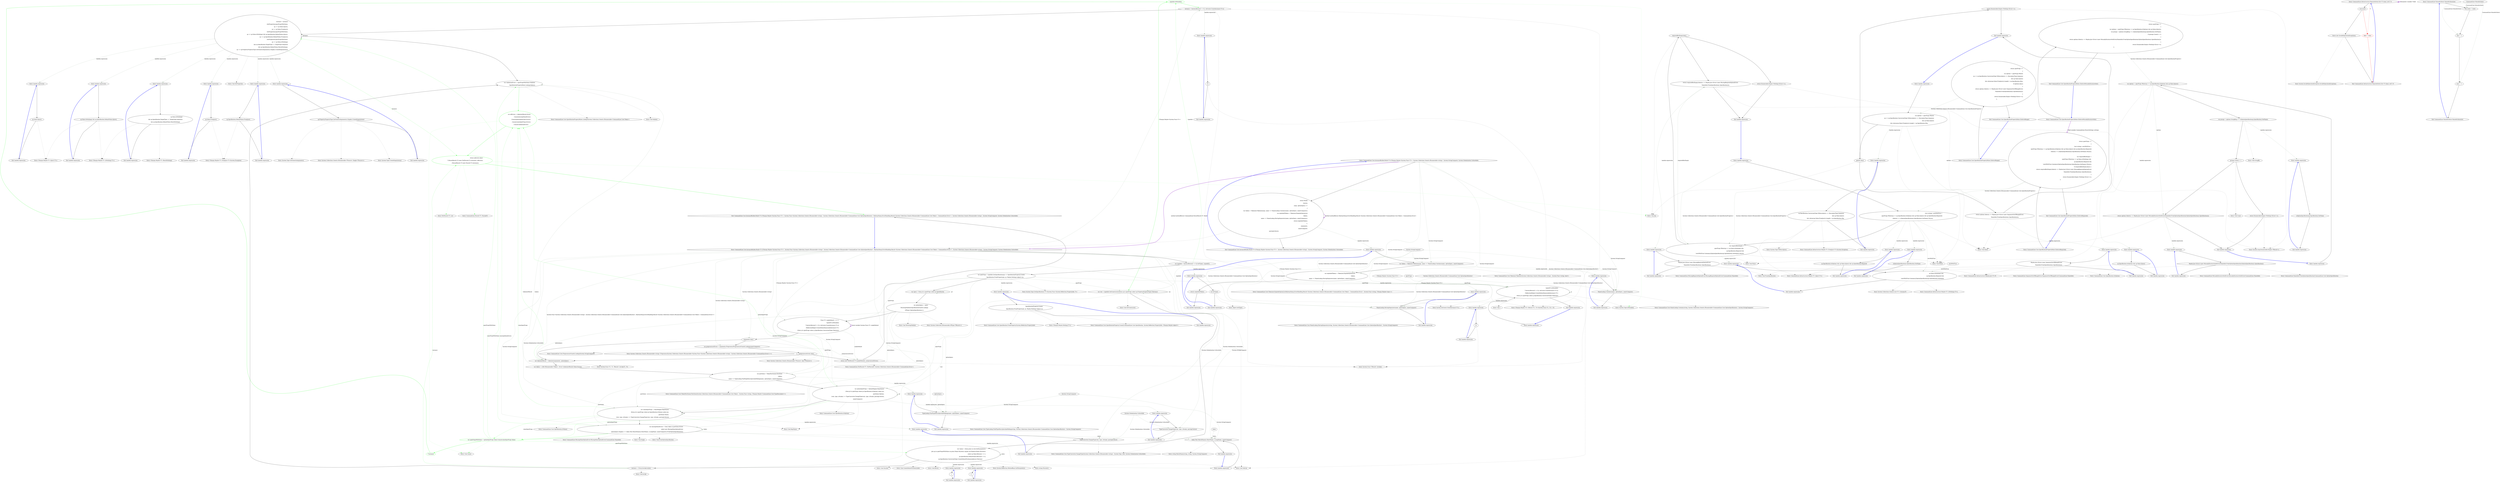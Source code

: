 digraph  {
d36 [label="typeInfo.IsMutable()", span="95-95", cluster="CommandLine.Core.InstanceBuilder.Build<T>(CSharpx.Maybe<System.Func<T>>, System.Func<System.Collections.Generic.IEnumerable<string>, System.Collections.Generic.IEnumerable<CommandLine.Core.OptionSpecification>, RailwaySharp.ErrorHandling.Result<System.Collections.Generic.IEnumerable<CommandLine.Core.Token>, CommandLine.Error>>, System.Collections.Generic.IEnumerable<string>, System.StringComparer, System.Globalization.CultureInfo)", color=green, community=0];
d19 [label="var typeInfo = factory.Return(f => f().GetType(), typeof(T))", span="43-43", cluster="CommandLine.Core.InstanceBuilder.Build<T>(CSharpx.Maybe<System.Func<T>>, System.Func<System.Collections.Generic.IEnumerable<string>, System.Collections.Generic.IEnumerable<CommandLine.Core.OptionSpecification>, RailwaySharp.ErrorHandling.Result<System.Collections.Generic.IEnumerable<CommandLine.Core.Token>, CommandLine.Error>>, System.Collections.Generic.IEnumerable<string>, System.StringComparer, System.Globalization.CultureInfo)"];
d35 [label="T instance", span="94-94", cluster="CommandLine.Core.InstanceBuilder.Build<T>(CSharpx.Maybe<System.Func<T>>, System.Func<System.Collections.Generic.IEnumerable<string>, System.Collections.Generic.IEnumerable<CommandLine.Core.OptionSpecification>, RailwaySharp.ErrorHandling.Result<System.Collections.Generic.IEnumerable<CommandLine.Core.Token>, CommandLine.Error>>, System.Collections.Generic.IEnumerable<string>, System.StringComparer, System.Globalization.CultureInfo)", color=green, community=0];
d37 [label="instance = factory.Return(f => f(), Activator.CreateInstance<T>())", span="97-97", cluster="CommandLine.Core.InstanceBuilder.Build<T>(CSharpx.Maybe<System.Func<T>>, System.Func<System.Collections.Generic.IEnumerable<string>, System.Collections.Generic.IEnumerable<CommandLine.Core.OptionSpecification>, RailwaySharp.ErrorHandling.Result<System.Collections.Generic.IEnumerable<CommandLine.Core.Token>, CommandLine.Error>>, System.Collections.Generic.IEnumerable<string>, System.StringComparer, System.Globalization.CultureInfo)"];
d39 [label="var ctor = typeInfo.GetConstructor((from sp in specProps select sp.Property.PropertyType).ToArray())", span="113-113", cluster="CommandLine.Core.InstanceBuilder.Build<T>(CSharpx.Maybe<System.Func<T>>, System.Func<System.Collections.Generic.IEnumerable<string>, System.Collections.Generic.IEnumerable<CommandLine.Core.OptionSpecification>, RailwaySharp.ErrorHandling.Result<System.Collections.Generic.IEnumerable<CommandLine.Core.Token>, CommandLine.Error>>, System.Collections.Generic.IEnumerable<string>, System.StringComparer, System.Globalization.CultureInfo)"];
d64 [label="Entry System.Type.IsMutable()", span="115-115", cluster="System.Type.IsMutable()"];
d43 [label="var allErrors = tokenizerResult.Errors\r\n                .Concat(missingValueErrors)\r\n                .Concat(optionSpecProps.Errors)\r\n                .Concat(valueSpecProps.Errors)\r\n                .Concat(validationErrors)", span="125-129", cluster="CommandLine.Core.InstanceBuilder.Build<T>(CSharpx.Maybe<System.Func<T>>, System.Func<System.Collections.Generic.IEnumerable<string>, System.Collections.Generic.IEnumerable<CommandLine.Core.OptionSpecification>, RailwaySharp.ErrorHandling.Result<System.Collections.Generic.IEnumerable<CommandLine.Core.Token>, CommandLine.Error>>, System.Collections.Generic.IEnumerable<string>, System.StringComparer, System.Globalization.CultureInfo)", color=green, community=0];
d28 [label="var tokenizerResult = tokenizer(arguments, optionSpecs)", span="69-69", cluster="CommandLine.Core.InstanceBuilder.Build<T>(CSharpx.Maybe<System.Func<T>>, System.Func<System.Collections.Generic.IEnumerable<string>, System.Collections.Generic.IEnumerable<CommandLine.Core.OptionSpecification>, RailwaySharp.ErrorHandling.Result<System.Collections.Generic.IEnumerable<CommandLine.Core.Token>, CommandLine.Error>>, System.Collections.Generic.IEnumerable<string>, System.StringComparer, System.Globalization.CultureInfo)"];
d31 [label="var optionSpecProps = OptionMapper.MapValues(\r\n                (from pt in specProps where pt.Specification.IsOption() select pt),\r\n                partitions.Options,\r\n                (vals, type, isScalar) => TypeConverter.ChangeType(vals, type, isScalar, parsingCulture),\r\n                nameComparer)", span="77-81", cluster="CommandLine.Core.InstanceBuilder.Build<T>(CSharpx.Maybe<System.Func<T>>, System.Func<System.Collections.Generic.IEnumerable<string>, System.Collections.Generic.IEnumerable<CommandLine.Core.OptionSpecification>, RailwaySharp.ErrorHandling.Result<System.Collections.Generic.IEnumerable<CommandLine.Core.Token>, CommandLine.Error>>, System.Collections.Generic.IEnumerable<string>, System.StringComparer, System.Globalization.CultureInfo)"];
d32 [label="var valueSpecProps = ValueMapper.MapValues(\r\n                (from pt in specProps where pt.Specification.IsValue() select pt),\r\n                    partitions.Values,\r\n                (vals, type, isScalar) => TypeConverter.ChangeType(vals, type, isScalar, parsingCulture))", span="83-86", cluster="CommandLine.Core.InstanceBuilder.Build<T>(CSharpx.Maybe<System.Func<T>>, System.Func<System.Collections.Generic.IEnumerable<string>, System.Collections.Generic.IEnumerable<CommandLine.Core.OptionSpecification>, RailwaySharp.ErrorHandling.Result<System.Collections.Generic.IEnumerable<CommandLine.Core.Token>, CommandLine.Error>>, System.Collections.Generic.IEnumerable<string>, System.StringComparer, System.Globalization.CultureInfo)"];
d33 [label="var missingValueErrors = from token in partitions.Errors\r\n                                     select new MissingValueOptionError(\r\n                                         optionSpecs.Single(o => token.Text.MatchName(o.ShortName, o.LongName, nameComparer)).FromOptionSpecification())", span="88-90", cluster="CommandLine.Core.InstanceBuilder.Build<T>(CSharpx.Maybe<System.Func<T>>, System.Func<System.Collections.Generic.IEnumerable<string>, System.Collections.Generic.IEnumerable<CommandLine.Core.OptionSpecification>, RailwaySharp.ErrorHandling.Result<System.Collections.Generic.IEnumerable<CommandLine.Core.Token>, CommandLine.Error>>, System.Collections.Generic.IEnumerable<string>, System.StringComparer, System.Globalization.CultureInfo)"];
d42 [label="var validationErrors = specPropsWithValue.Validate(\r\n                SpecificationPropertyRules.Lookup(tokens))", span="122-123", cluster="CommandLine.Core.InstanceBuilder.Build<T>(CSharpx.Maybe<System.Func<T>>, System.Func<System.Collections.Generic.IEnumerable<string>, System.Collections.Generic.IEnumerable<CommandLine.Core.OptionSpecification>, RailwaySharp.ErrorHandling.Result<System.Collections.Generic.IEnumerable<CommandLine.Core.Token>, CommandLine.Error>>, System.Collections.Generic.IEnumerable<string>, System.StringComparer, System.Globalization.CultureInfo)"];
d44 [label="return allErrors.Any()\r\n                ? (ParserResult<T>)new NotParsed<T>(instance, allErrors)\r\n                : (ParserResult<T>)new Parsed<T>(instance);", span="131-133", cluster="CommandLine.Core.InstanceBuilder.Build<T>(CSharpx.Maybe<System.Func<T>>, System.Func<System.Collections.Generic.IEnumerable<string>, System.Collections.Generic.IEnumerable<CommandLine.Core.OptionSpecification>, RailwaySharp.ErrorHandling.Result<System.Collections.Generic.IEnumerable<CommandLine.Core.Token>, CommandLine.Error>>, System.Collections.Generic.IEnumerable<string>, System.StringComparer, System.Globalization.CultureInfo)", color=green, community=0];
d63 [label="Entry Unk.Concat", span="", cluster="Unk.Concat"];
d34 [label="var specPropsWithValue = optionSpecProps.Value.Concat(valueSpecProps.Value)", span="92-92", cluster="CommandLine.Core.InstanceBuilder.Build<T>(CSharpx.Maybe<System.Func<T>>, System.Func<System.Collections.Generic.IEnumerable<string>, System.Collections.Generic.IEnumerable<CommandLine.Core.OptionSpecification>, RailwaySharp.ErrorHandling.Result<System.Collections.Generic.IEnumerable<CommandLine.Core.Token>, CommandLine.Error>>, System.Collections.Generic.IEnumerable<string>, System.StringComparer, System.Globalization.CultureInfo)", color=green, community=0];
d38 [label="instance = instance\r\n                    .SetProperties(specPropsWithValue,\r\n                        sp => sp.Value.IsJust(),\r\n                        sp => sp.Value.FromJust())\r\n                    .SetProperties(specPropsWithValue,\r\n                        sp => sp.Value.IsNothing() && sp.Specification.DefaultValue.IsJust(),\r\n                        sp => sp.Specification.DefaultValue.FromJust())\r\n                    .SetProperties(specPropsWithValue,\r\n                        sp => sp.Value.IsNothing()\r\n                            && sp.Specification.TargetType == TargetType.Sequence\r\n                            && sp.Specification.DefaultValue.MatchNothing(),\r\n                        sp => sp.Property.PropertyType.GetGenericArguments().Single().CreateEmptyArray())", span="98-109", cluster="CommandLine.Core.InstanceBuilder.Build<T>(CSharpx.Maybe<System.Func<T>>, System.Func<System.Collections.Generic.IEnumerable<string>, System.Collections.Generic.IEnumerable<CommandLine.Core.OptionSpecification>, RailwaySharp.ErrorHandling.Result<System.Collections.Generic.IEnumerable<CommandLine.Core.Token>, CommandLine.Error>>, System.Collections.Generic.IEnumerable<string>, System.StringComparer, System.Globalization.CultureInfo)"];
d40 [label="var values = (from prms in ctor.GetParameters()\r\n                              join sp in specPropsWithValue on prms.Name.ToLower() equals sp.Property.Name.ToLower()\r\n                              select sp.Value.Return(v => v,\r\n                                    sp.Specification.DefaultValue.Return(d => d,\r\n                                        sp.Specification.ConversionType.CreateDefaultForImmutable()))).ToArray()", span="114-118", cluster="CommandLine.Core.InstanceBuilder.Build<T>(CSharpx.Maybe<System.Func<T>>, System.Func<System.Collections.Generic.IEnumerable<string>, System.Collections.Generic.IEnumerable<CommandLine.Core.OptionSpecification>, RailwaySharp.ErrorHandling.Result<System.Collections.Generic.IEnumerable<CommandLine.Core.Token>, CommandLine.Error>>, System.Collections.Generic.IEnumerable<string>, System.StringComparer, System.Globalization.CultureInfo)"];
d41 [label="instance = (T)ctor.Invoke(values)", span="119-119", cluster="CommandLine.Core.InstanceBuilder.Build<T>(CSharpx.Maybe<System.Func<T>>, System.Func<System.Collections.Generic.IEnumerable<string>, System.Collections.Generic.IEnumerable<CommandLine.Core.OptionSpecification>, RailwaySharp.ErrorHandling.Result<System.Collections.Generic.IEnumerable<CommandLine.Core.Token>, CommandLine.Error>>, System.Collections.Generic.IEnumerable<string>, System.StringComparer, System.Globalization.CultureInfo)"];
d45 [label="Exit CommandLine.Core.InstanceBuilder.Build<T>(CSharpx.Maybe<System.Func<T>>, System.Func<System.Collections.Generic.IEnumerable<string>, System.Collections.Generic.IEnumerable<CommandLine.Core.OptionSpecification>, RailwaySharp.ErrorHandling.Result<System.Collections.Generic.IEnumerable<CommandLine.Core.Token>, CommandLine.Error>>, System.Collections.Generic.IEnumerable<string>, System.StringComparer, System.Globalization.CultureInfo)", span="36-36", cluster="CommandLine.Core.InstanceBuilder.Build<T>(CSharpx.Maybe<System.Func<T>>, System.Func<System.Collections.Generic.IEnumerable<string>, System.Collections.Generic.IEnumerable<CommandLine.Core.OptionSpecification>, RailwaySharp.ErrorHandling.Result<System.Collections.Generic.IEnumerable<CommandLine.Core.Token>, CommandLine.Error>>, System.Collections.Generic.IEnumerable<string>, System.StringComparer, System.Globalization.CultureInfo)"];
d77 [label="Entry Unk.Any", span="", cluster="Unk.Any"];
d78 [label="Entry NotParsed<T>.cstr", span="", cluster="NotParsed<T>.cstr"];
d79 [label="Entry CommandLine.Parsed<T>.Parsed(T)", span="72-72", cluster="CommandLine.Parsed<T>.Parsed(T)"];
d3 [label="Entry CommandLine.Core.InstanceBuilder.Build<T>(CSharpx.Maybe<System.Func<T>>, System.Func<System.Collections.Generic.IEnumerable<string>, System.Collections.Generic.IEnumerable<CommandLine.Core.OptionSpecification>, RailwaySharp.ErrorHandling.Result<System.Collections.Generic.IEnumerable<CommandLine.Core.Token>, CommandLine.Error>>, System.Collections.Generic.IEnumerable<string>, System.StringComparer, System.Globalization.CultureInfo)", span="36-36", cluster="CommandLine.Core.InstanceBuilder.Build<T>(CSharpx.Maybe<System.Func<T>>, System.Func<System.Collections.Generic.IEnumerable<string>, System.Collections.Generic.IEnumerable<CommandLine.Core.OptionSpecification>, RailwaySharp.ErrorHandling.Result<System.Collections.Generic.IEnumerable<CommandLine.Core.Token>, CommandLine.Error>>, System.Collections.Generic.IEnumerable<string>, System.StringComparer, System.Globalization.CultureInfo)"];
d20 [label="var specProps = typeInfo.GetSpecifications(pi => SpecificationProperty.Create(\r\n                    Specification.FromProperty(pi), pi, Maybe.Nothing<object>()))", span="45-46", cluster="CommandLine.Core.InstanceBuilder.Build<T>(CSharpx.Maybe<System.Func<T>>, System.Func<System.Collections.Generic.IEnumerable<string>, System.Collections.Generic.IEnumerable<CommandLine.Core.OptionSpecification>, RailwaySharp.ErrorHandling.Result<System.Collections.Generic.IEnumerable<CommandLine.Core.Token>, CommandLine.Error>>, System.Collections.Generic.IEnumerable<string>, System.StringComparer, System.Globalization.CultureInfo)"];
d46 [label="Entry CSharpx.Maybe<T1>.Return<T1, T2>(System.Func<T1, T2>, T2)", span="126-126", cluster="CSharpx.Maybe<T1>.Return<T1, T2>(System.Func<T1, T2>, T2)"];
d80 [label="Entry lambda expression", span="43-43", cluster="lambda expression"];
d65 [label="Entry System.Activator.CreateInstance<T>()", span="0-0", cluster="System.Activator.CreateInstance<T>()"];
d112 [label="Entry lambda expression", span="97-97", cluster="lambda expression"];
d67 [label="Entry Unk.ToArray", span="", cluster="Unk.ToArray"];
d68 [label="Entry Unk.GetConstructor", span="", cluster="Unk.GetConstructor"];
d91 [label="typeof(T).IsMutable()\r\n                    ? factory.Return(f => f(), Activator.CreateInstance<T>())\r\n                    : ReflectionHelper.CreateDefaultImmutableInstance<T>(\r\n                        (from p in specProps select p.Specification.ConversionType).ToArray())", span="55-58", cluster="lambda expression"];
d24 [label="arguments.Any()", span="60-60", cluster="CommandLine.Core.InstanceBuilder.Build<T>(CSharpx.Maybe<System.Func<T>>, System.Func<System.Collections.Generic.IEnumerable<string>, System.Collections.Generic.IEnumerable<CommandLine.Core.OptionSpecification>, RailwaySharp.ErrorHandling.Result<System.Collections.Generic.IEnumerable<CommandLine.Core.Token>, CommandLine.Error>>, System.Collections.Generic.IEnumerable<string>, System.StringComparer, System.Globalization.CultureInfo)"];
d22 [label="var optionSpecs = specs\r\n                .ThrowingValidate(SpecificationGuards.Lookup)\r\n                .OfType<OptionSpecification>()", span="50-52", cluster="CommandLine.Core.InstanceBuilder.Build<T>(CSharpx.Maybe<System.Func<T>>, System.Func<System.Collections.Generic.IEnumerable<string>, System.Collections.Generic.IEnumerable<CommandLine.Core.OptionSpecification>, RailwaySharp.ErrorHandling.Result<System.Collections.Generic.IEnumerable<CommandLine.Core.Token>, CommandLine.Error>>, System.Collections.Generic.IEnumerable<string>, System.StringComparer, System.Globalization.CultureInfo)"];
d26 [label="preprocessorErrors.Any()", span="63-63", cluster="CommandLine.Core.InstanceBuilder.Build<T>(CSharpx.Maybe<System.Func<T>>, System.Func<System.Collections.Generic.IEnumerable<string>, System.Collections.Generic.IEnumerable<CommandLine.Core.OptionSpecification>, RailwaySharp.ErrorHandling.Result<System.Collections.Generic.IEnumerable<CommandLine.Core.Token>, CommandLine.Error>>, System.Collections.Generic.IEnumerable<string>, System.StringComparer, System.Globalization.CultureInfo)"];
d29 [label="var tokens = ((Ok<IEnumerable<Token>, Error>)tokenizerResult).Value.Success", span="71-71", cluster="CommandLine.Core.InstanceBuilder.Build<T>(CSharpx.Maybe<System.Func<T>>, System.Func<System.Collections.Generic.IEnumerable<string>, System.Collections.Generic.IEnumerable<CommandLine.Core.OptionSpecification>, RailwaySharp.ErrorHandling.Result<System.Collections.Generic.IEnumerable<CommandLine.Core.Token>, CommandLine.Error>>, System.Collections.Generic.IEnumerable<string>, System.StringComparer, System.Globalization.CultureInfo)"];
d55 [label="Entry System.Func<T1, T2, TResult>.Invoke(T1, T2)", span="0-0", cluster="System.Func<T1, T2, TResult>.Invoke(T1, T2)"];
d30 [label="var partitions = TokenPartitioner.Partition(\r\n                tokens,\r\n                name => TypeLookup.FindTypeDescriptorAndSibling(name, optionSpecs, nameComparer))", span="73-75", cluster="CommandLine.Core.InstanceBuilder.Build<T>(CSharpx.Maybe<System.Func<T>>, System.Func<System.Collections.Generic.IEnumerable<string>, System.Collections.Generic.IEnumerable<CommandLine.Core.OptionSpecification>, RailwaySharp.ErrorHandling.Result<System.Collections.Generic.IEnumerable<CommandLine.Core.Token>, CommandLine.Error>>, System.Collections.Generic.IEnumerable<string>, System.StringComparer, System.Globalization.CultureInfo)"];
d57 [label="Entry CommandLine.Core.Specification.IsOption()", span="10-10", cluster="CommandLine.Core.Specification.IsOption()"];
d58 [label="Entry Unk.MapValues", span="", cluster="Unk.MapValues"];
d101 [label="Entry lambda expression", span="80-80", cluster="lambda expression"];
d59 [label="Entry CommandLine.Core.Specification.IsValue()", span="15-15", cluster="CommandLine.Core.Specification.IsValue()"];
d105 [label="Entry lambda expression", span="86-86", cluster="lambda expression"];
d60 [label="Entry CommandLine.MissingValueOptionError.MissingValueOptionError(CommandLine.NameInfo)", span="269-269", cluster="CommandLine.MissingValueOptionError.MissingValueOptionError(CommandLine.NameInfo)"];
d61 [label="Entry Unk.Single", span="", cluster="Unk.Single"];
d62 [label="Entry Unk.FromOptionSpecification", span="", cluster="Unk.FromOptionSpecification"];
d108 [label="Entry lambda expression", span="90-90", cluster="lambda expression"];
d109 [label="token.Text.MatchName(o.ShortName, o.LongName, nameComparer)", span="90-90", cluster="lambda expression"];
d75 [label="Entry CommandLine.Core.SpecificationPropertyRules.Lookup(System.Collections.Generic.IEnumerable<CommandLine.Core.Token>)", span="12-12", cluster="CommandLine.Core.SpecificationPropertyRules.Lookup(System.Collections.Generic.IEnumerable<CommandLine.Core.Token>)"];
d76 [label="Entry Unk.Validate", span="", cluster="Unk.Validate"];
d66 [label="Entry Unk.SetProperties", span="", cluster="Unk.SetProperties"];
d115 [label="Entry lambda expression", span="100-100", cluster="lambda expression"];
d119 [label="Entry lambda expression", span="101-101", cluster="lambda expression"];
d123 [label="Entry lambda expression", span="103-103", cluster="lambda expression"];
d127 [label="Entry lambda expression", span="104-104", cluster="lambda expression"];
d130 [label="Entry lambda expression", span="106-108", cluster="lambda expression"];
d134 [label="Entry lambda expression", span="109-109", cluster="lambda expression"];
d69 [label="Entry System.Reflection.MethodBase.GetParameters()", span="0-0", cluster="System.Reflection.MethodBase.GetParameters()"];
d70 [label="Entry string.ToLower()", span="0-0", cluster="string.ToLower()"];
d71 [label="Entry Unk.ToLower", span="", cluster="Unk.ToLower"];
d72 [label="Entry Unk.CreateDefaultForImmutable", span="", cluster="Unk.CreateDefaultForImmutable"];
d73 [label="Entry Unk.Return", span="", cluster="Unk.Return"];
d140 [label="Entry lambda expression", span="116-116", cluster="lambda expression"];
d143 [label="Entry lambda expression", span="117-117", cluster="lambda expression"];
d74 [label="Entry Unk.Invoke", span="", cluster="Unk.Invoke"];
d27 [label="return new NotParsed<T>(makeDefault(), preprocessorErrors);", span="65-65", cluster="CommandLine.Core.InstanceBuilder.Build<T>(CSharpx.Maybe<System.Func<T>>, System.Func<System.Collections.Generic.IEnumerable<string>, System.Collections.Generic.IEnumerable<CommandLine.Core.OptionSpecification>, RailwaySharp.ErrorHandling.Result<System.Collections.Generic.IEnumerable<CommandLine.Core.Token>, CommandLine.Error>>, System.Collections.Generic.IEnumerable<string>, System.StringComparer, System.Globalization.CultureInfo)"];
d0 [label="Entry CommandLine.Core.InstanceBuilder.Build<T>(CSharpx.Maybe<System.Func<T>>, System.Collections.Generic.IEnumerable<string>, System.StringComparer, System.Globalization.CultureInfo)", span="15-15", cluster="CommandLine.Core.InstanceBuilder.Build<T>(CSharpx.Maybe<System.Func<T>>, System.Collections.Generic.IEnumerable<string>, System.StringComparer, System.Globalization.CultureInfo)"];
d1 [label="return Build(\r\n                factory,\r\n                (args, optionSpecs) =>\r\n                    {\r\n                        var tokens = Tokenizer.Tokenize(args, name => NameLookup.Contains(name, optionSpecs, nameComparer));\r\n                        var explodedTokens = Tokenizer.ExplodeOptionList(\r\n                            tokens,\r\n                            name => NameLookup.HavingSeparator(name, optionSpecs, nameComparer));\r\n                        return explodedTokens;\r\n                    },\r\n                arguments,\r\n                nameComparer,\r\n                parsingCulture);", span="21-33", cluster="CommandLine.Core.InstanceBuilder.Build<T>(CSharpx.Maybe<System.Func<T>>, System.Collections.Generic.IEnumerable<string>, System.StringComparer, System.Globalization.CultureInfo)"];
d23 [label="Func<T> makeDefault = () =>\r\n                typeof(T).IsMutable()\r\n                    ? factory.Return(f => f(), Activator.CreateInstance<T>())\r\n                    : ReflectionHelper.CreateDefaultImmutableInstance<T>(\r\n                        (from p in specProps select p.Specification.ConversionType).ToArray())", span="54-58", cluster="CommandLine.Core.InstanceBuilder.Build<T>(CSharpx.Maybe<System.Func<T>>, System.Func<System.Collections.Generic.IEnumerable<string>, System.Collections.Generic.IEnumerable<CommandLine.Core.OptionSpecification>, RailwaySharp.ErrorHandling.Result<System.Collections.Generic.IEnumerable<CommandLine.Core.Token>, CommandLine.Error>>, System.Collections.Generic.IEnumerable<string>, System.StringComparer, System.Globalization.CultureInfo)"];
d25 [label="var preprocessorErrors = arguments.Preprocess(PreprocessorGuards.Lookup(nameComparer))", span="62-62", cluster="CommandLine.Core.InstanceBuilder.Build<T>(CSharpx.Maybe<System.Func<T>>, System.Func<System.Collections.Generic.IEnumerable<string>, System.Collections.Generic.IEnumerable<CommandLine.Core.OptionSpecification>, RailwaySharp.ErrorHandling.Result<System.Collections.Generic.IEnumerable<CommandLine.Core.Token>, CommandLine.Error>>, System.Collections.Generic.IEnumerable<string>, System.StringComparer, System.Globalization.CultureInfo)"];
d98 [label="TypeLookup.FindTypeDescriptorAndSibling(name, optionSpecs, nameComparer)", span="75-75", cluster="lambda expression"];
d102 [label="TypeConverter.ChangeType(vals, type, isScalar, parsingCulture)", span="80-80", cluster="lambda expression"];
d106 [label="TypeConverter.ChangeType(vals, type, isScalar, parsingCulture)", span="86-86", cluster="lambda expression"];
d21 [label="var specs = from pt in specProps select pt.Specification", span="48-48", cluster="CommandLine.Core.InstanceBuilder.Build<T>(CSharpx.Maybe<System.Func<T>>, System.Func<System.Collections.Generic.IEnumerable<string>, System.Collections.Generic.IEnumerable<CommandLine.Core.OptionSpecification>, RailwaySharp.ErrorHandling.Result<System.Collections.Generic.IEnumerable<CommandLine.Core.Token>, CommandLine.Error>>, System.Collections.Generic.IEnumerable<string>, System.StringComparer, System.Globalization.CultureInfo)"];
d47 [label="Entry System.Type.GetSpecifications<T>(System.Func<System.Reflection.PropertyInfo, T>)", span="14-14", cluster="System.Type.GetSpecifications<T>(System.Func<System.Reflection.PropertyInfo, T>)"];
d84 [label="Entry lambda expression", span="45-46", cluster="lambda expression"];
d82 [label="Exit lambda expression", span="43-43", cluster="lambda expression"];
d81 [label="f().GetType()", span="43-43", cluster="lambda expression"];
d114 [label="Exit lambda expression", span="97-97", cluster="lambda expression"];
d113 [label="f()", span="97-97", cluster="lambda expression"];
d148 [label="CSharpx.Maybe<System.Func<T>>", span=""];
d149 [label=specProps, span=""];
d90 [label="Entry lambda expression", span="54-58", cluster="lambda expression"];
d92 [label="Exit lambda expression", span="54-58", cluster="lambda expression"];
d93 [label="Entry Unk.>", span="", cluster="Unk.>"];
d94 [label="Entry lambda expression", span="56-56", cluster="lambda expression"];
d50 [label="Entry System.Collections.Generic.IEnumerable<TSource>.Any<TSource>()", span="0-0", cluster="System.Collections.Generic.IEnumerable<TSource>.Any<TSource>()"];
d48 [label="Entry Unk.ThrowingValidate", span="", cluster="Unk.ThrowingValidate"];
d49 [label="Entry System.Collections.IEnumerable.OfType<TResult>()", span="0-0", cluster="System.Collections.IEnumerable.OfType<TResult>()"];
d56 [label="Entry CommandLine.Core.TokenPartitioner.Partition(System.Collections.Generic.IEnumerable<CommandLine.Core.Token>, System.Func<string, CSharpx.Maybe<CommandLine.Core.TypeDescriptor>>)", span="13-13", cluster="CommandLine.Core.TokenPartitioner.Partition(System.Collections.Generic.IEnumerable<CommandLine.Core.Token>, System.Func<string, CSharpx.Maybe<CommandLine.Core.TypeDescriptor>>)"];
d97 [label="Entry lambda expression", span="75-75", cluster="lambda expression"];
d103 [label="Exit lambda expression", span="80-80", cluster="lambda expression"];
d107 [label="Exit lambda expression", span="86-86", cluster="lambda expression"];
d110 [label="Exit lambda expression", span="90-90", cluster="lambda expression"];
d150 [label="System.StringComparer", span=""];
d153 [label=token, span=""];
d111 [label="Entry string.MatchName(string, string, System.StringComparer)", span="8-8", cluster="string.MatchName(string, string, System.StringComparer)"];
d117 [label="Exit lambda expression", span="100-100", cluster="lambda expression"];
d116 [label="sp.Value.IsJust()", span="100-100", cluster="lambda expression"];
d121 [label="Exit lambda expression", span="101-101", cluster="lambda expression"];
d120 [label="sp.Value.FromJust()", span="101-101", cluster="lambda expression"];
d125 [label="Exit lambda expression", span="103-103", cluster="lambda expression"];
d124 [label="sp.Value.IsNothing() && sp.Specification.DefaultValue.IsJust()", span="103-103", cluster="lambda expression"];
d129 [label="Exit lambda expression", span="104-104", cluster="lambda expression"];
d128 [label="sp.Specification.DefaultValue.FromJust()", span="104-104", cluster="lambda expression"];
d132 [label="Exit lambda expression", span="106-108", cluster="lambda expression"];
d131 [label="sp.Value.IsNothing()\r\n                            && sp.Specification.TargetType == TargetType.Sequence\r\n                            && sp.Specification.DefaultValue.MatchNothing()", span="106-108", cluster="lambda expression"];
d136 [label="Exit lambda expression", span="109-109", cluster="lambda expression"];
d135 [label="sp.Property.PropertyType.GetGenericArguments().Single().CreateEmptyArray()", span="109-109", cluster="lambda expression"];
d142 [label="Exit lambda expression", span="116-116", cluster="lambda expression"];
d141 [label=v, span="116-116", cluster="lambda expression"];
d145 [label="Exit lambda expression", span="117-117", cluster="lambda expression"];
d144 [label=d, span="117-117", cluster="lambda expression"];
d53 [label="Entry CommandLine.NotParsed<T>.NotParsed(T, System.Collections.Generic.IEnumerable<CommandLine.Error>)", span="142-142", cluster="CommandLine.NotParsed<T>.NotParsed(T, System.Collections.Generic.IEnumerable<CommandLine.Error>)"];
d54 [label="Entry System.Func<TResult>.Invoke()", span="0-0", cluster="System.Func<TResult>.Invoke()"];
d2 [label="Exit CommandLine.Core.InstanceBuilder.Build<T>(CSharpx.Maybe<System.Func<T>>, System.Collections.Generic.IEnumerable<string>, System.StringComparer, System.Globalization.CultureInfo)", span="15-15", cluster="CommandLine.Core.InstanceBuilder.Build<T>(CSharpx.Maybe<System.Func<T>>, System.Collections.Generic.IEnumerable<string>, System.StringComparer, System.Globalization.CultureInfo)"];
d5 [label="var tokens = Tokenizer.Tokenize(args, name => NameLookup.Contains(name, optionSpecs, nameComparer))", span="25-25", cluster="lambda expression"];
d12 [label="NameLookup.Contains(name, optionSpecs, nameComparer)", span="25-25", cluster="lambda expression"];
d6 [label="var explodedTokens = Tokenizer.ExplodeOptionList(\r\n                            tokens,\r\n                            name => NameLookup.HavingSeparator(name, optionSpecs, nameComparer))", span="26-28", cluster="lambda expression"];
d16 [label="NameLookup.HavingSeparator(name, optionSpecs, nameComparer)", span="28-28", cluster="lambda expression"];
d4 [label="Entry lambda expression", span="23-30", cluster="lambda expression"];
d51 [label="Entry CommandLine.Core.PreprocessorGuards.Lookup(System.StringComparer)", span="11-11", cluster="CommandLine.Core.PreprocessorGuards.Lookup(System.StringComparer)"];
d52 [label="Entry System.Collections.Generic.IEnumerable<string>.Preprocess(System.Collections.Generic.IEnumerable<System.Func<System.Collections.Generic.IEnumerable<string>, System.Collections.Generic.IEnumerable<CommandLine.Error>>>)", span="11-11", cluster="System.Collections.Generic.IEnumerable<string>.Preprocess(System.Collections.Generic.IEnumerable<System.Func<System.Collections.Generic.IEnumerable<string>, System.Collections.Generic.IEnumerable<CommandLine.Error>>>)"];
d151 [label=optionSpecs, span=""];
d99 [label="Exit lambda expression", span="75-75", cluster="lambda expression"];
d100 [label="Entry CommandLine.Core.TypeLookup.FindTypeDescriptorAndSibling(string, System.Collections.Generic.IEnumerable<CommandLine.Core.OptionSpecification>, System.StringComparer)", span="23-23", cluster="CommandLine.Core.TypeLookup.FindTypeDescriptorAndSibling(string, System.Collections.Generic.IEnumerable<CommandLine.Core.OptionSpecification>, System.StringComparer)"];
d152 [label="System.Globalization.CultureInfo", span=""];
d104 [label="Entry CommandLine.Core.TypeConverter.ChangeType(System.Collections.Generic.IEnumerable<string>, System.Type, bool, System.Globalization.CultureInfo)", span="13-13", cluster="CommandLine.Core.TypeConverter.ChangeType(System.Collections.Generic.IEnumerable<string>, System.Type, bool, System.Globalization.CultureInfo)"];
d86 [label="Exit lambda expression", span="45-46", cluster="lambda expression"];
d85 [label="SpecificationProperty.Create(\r\n                    Specification.FromProperty(pi), pi, Maybe.Nothing<object>())", span="45-46", cluster="lambda expression"];
d83 [label="Entry object.GetType()", span="0-0", cluster="object.GetType()"];
d96 [label="Exit lambda expression", span="56-56", cluster="lambda expression"];
d95 [label="f()", span="56-56", cluster="lambda expression"];
d118 [label="Entry CSharpx.Maybe<T>.IsJust<T>()", span="175-175", cluster="CSharpx.Maybe<T>.IsJust<T>()"];
d122 [label="Entry CSharpx.Maybe<T>.FromJust<T>(System.Exception)", span="160-160", cluster="CSharpx.Maybe<T>.FromJust<T>(System.Exception)"];
d126 [label="Entry CSharpx.Maybe<T>.IsNothing<T>()", span="170-170", cluster="CSharpx.Maybe<T>.IsNothing<T>()"];
d133 [label="Entry CSharpx.Maybe<T>.MatchNothing()", span="29-29", cluster="CSharpx.Maybe<T>.MatchNothing()"];
d137 [label="Entry System.Type.GetGenericArguments()", span="0-0", cluster="System.Type.GetGenericArguments()"];
d138 [label="Entry System.Collections.Generic.IEnumerable<TSource>.Single<TSource>()", span="0-0", cluster="System.Collections.Generic.IEnumerable<TSource>.Single<TSource>()"];
d139 [label="Entry System.Type.CreateEmptyArray()", span="101-101", cluster="System.Type.CreateEmptyArray()"];
d146 [label="System.StringComparer", span=""];
d9 [label="Entry CommandLine.Core.Tokenizer.Tokenize(System.Collections.Generic.IEnumerable<string>, System.Func<string, bool>)", span="14-14", cluster="CommandLine.Core.Tokenizer.Tokenize(System.Collections.Generic.IEnumerable<string>, System.Func<string, bool>)"];
d11 [label="Entry lambda expression", span="25-25", cluster="lambda expression"];
d147 [label="System.Collections.Generic.IEnumerable<CommandLine.Core.OptionSpecification>", span=""];
d13 [label="Exit lambda expression", span="25-25", cluster="lambda expression"];
d14 [label="Entry CommandLine.Core.NameLookup.Contains(string, System.Collections.Generic.IEnumerable<CommandLine.Core.OptionSpecification>, System.StringComparer)", span="11-11", cluster="CommandLine.Core.NameLookup.Contains(string, System.Collections.Generic.IEnumerable<CommandLine.Core.OptionSpecification>, System.StringComparer)"];
d7 [label="return explodedTokens;", span="29-29", cluster="lambda expression"];
d10 [label="Entry CommandLine.Core.Tokenizer.ExplodeOptionList(RailwaySharp.ErrorHandling.Result<System.Collections.Generic.IEnumerable<CommandLine.Core.Token>, CommandLine.Error>, System.Func<string, CSharpx.Maybe<char>>)", span="47-47", cluster="CommandLine.Core.Tokenizer.ExplodeOptionList(RailwaySharp.ErrorHandling.Result<System.Collections.Generic.IEnumerable<CommandLine.Core.Token>, CommandLine.Error>, System.Func<string, CSharpx.Maybe<char>>)"];
d15 [label="Entry lambda expression", span="28-28", cluster="lambda expression"];
d17 [label="Exit lambda expression", span="28-28", cluster="lambda expression"];
d18 [label="Entry CommandLine.Core.NameLookup.HavingSeparator(string, System.Collections.Generic.IEnumerable<CommandLine.Core.OptionSpecification>, System.StringComparer)", span="16-16", cluster="CommandLine.Core.NameLookup.HavingSeparator(string, System.Collections.Generic.IEnumerable<CommandLine.Core.OptionSpecification>, System.StringComparer)"];
d8 [label="Exit lambda expression", span="23-30", cluster="lambda expression"];
d87 [label="Entry CommandLine.Core.Specification.FromProperty(System.Reflection.PropertyInfo)", span="105-105", cluster="CommandLine.Core.Specification.FromProperty(System.Reflection.PropertyInfo)"];
d88 [label="Entry CSharpx.Maybe.Nothing<T>()", span="75-75", cluster="CSharpx.Maybe.Nothing<T>()"];
d89 [label="Entry CommandLine.Core.SpecificationProperty.Create(CommandLine.Core.Specification, System.Reflection.PropertyInfo, CSharpx.Maybe<object>)", span="21-21", cluster="CommandLine.Core.SpecificationProperty.Create(CommandLine.Core.Specification, System.Reflection.PropertyInfo, CSharpx.Maybe<object>)"];
m1_0 [label="Entry CommandLine.Infrastructure.PopsicleSetter.Set<T>(bool, ref T, T)", span="8-8", cluster="CommandLine.Infrastructure.PopsicleSetter.Set<T>(bool, ref T, T)", file="OptionMapper.cs"];
m1_1 [label=consumed, span="10-10", cluster="CommandLine.Infrastructure.PopsicleSetter.Set<T>(bool, ref T, T)", file="OptionMapper.cs"];
m1_3 [label="field = value", span="15-15", cluster="CommandLine.Infrastructure.PopsicleSetter.Set<T>(bool, ref T, T)", color=red, community=0, file="OptionMapper.cs"];
m1_2 [label="throw new InvalidOperationException();", span="12-12", cluster="CommandLine.Infrastructure.PopsicleSetter.Set<T>(bool, ref T, T)", file="OptionMapper.cs"];
m1_4 [label="Exit CommandLine.Infrastructure.PopsicleSetter.Set<T>(bool, ref T, T)", span="8-8", cluster="CommandLine.Infrastructure.PopsicleSetter.Set<T>(bool, ref T, T)", file="OptionMapper.cs"];
m1_5 [label="Entry System.InvalidOperationException.InvalidOperationException()", span="0-0", cluster="System.InvalidOperationException.InvalidOperationException()", file="OptionMapper.cs"];
m2_0 [label="Entry CommandLine.Core.SpecificationPropertyRules.EnforceMutuallyExclusiveSet()", span="18-18", cluster="CommandLine.Core.SpecificationPropertyRules.EnforceMutuallyExclusiveSet()", file="Parser.cs"];
m2_1 [label="return specProps =>\r\n                {\r\n                    var options = specProps.Where(sp => sp.Specification.IsOption() && sp.Value.IsJust());\r\n                    var groups = options.GroupBy(g => ((OptionSpecification)g.Specification).SetName);\r\n                    if (groups.Count() > 1)\r\n                    {\r\n                        return options.Select(s => Maybe.Just<Error>(new MutuallyExclusiveSetError(NameInfo.FromOptionSpecification((OptionSpecification)s.Specification))));\r\n                    }\r\n                    return Enumerable.Empty<Nothing<Error>>();\r\n                };", span="20-29", cluster="CommandLine.Core.SpecificationPropertyRules.EnforceMutuallyExclusiveSet()", file="Parser.cs"];
m2_2 [label="Exit CommandLine.Core.SpecificationPropertyRules.EnforceMutuallyExclusiveSet()", span="18-18", cluster="CommandLine.Core.SpecificationPropertyRules.EnforceMutuallyExclusiveSet()", file="Parser.cs"];
m2_19 [label="Entry CommandLine.Infrastructure.Maybe<T>.IsJust<T>()", span="152-152", cluster="CommandLine.Infrastructure.Maybe<T>.IsJust<T>()", file="Parser.cs"];
m2_57 [label="Entry CommandLine.Core.SpecificationPropertyRules.EnforceRange()", span="52-52", cluster="CommandLine.Core.SpecificationPropertyRules.EnforceRange()", file="Parser.cs"];
m2_58 [label="return specProps =>\r\n                {\r\n                    var options = specProps.Where(\r\n                        sp => sp.Specification.ConversionType.ToDescriptor() == DescriptorType.Sequence\r\n                        && sp.Value.IsJust()\r\n                        && ((Array)sp.Value.FromJust()).Length < sp.Specification.Min);\r\n                    if (options.Any())\r\n                    {\r\n                        return options.Select(s => Maybe.Just<Error>(new SequenceOutOfRangeError(\r\n                            NameInfo.FromSpecification(s.Specification))));\r\n                    }\r\n                    return Enumerable.Empty<Nothing<Error>>();\r\n                };", span="54-66", cluster="CommandLine.Core.SpecificationPropertyRules.EnforceRange()", file="Parser.cs"];
m2_59 [label="Exit CommandLine.Core.SpecificationPropertyRules.EnforceRange()", span="52-52", cluster="CommandLine.Core.SpecificationPropertyRules.EnforceRange()", file="Parser.cs"];
m2_55 [label="Entry CommandLine.MissingRequiredOptionError.MissingRequiredOptionError(CommandLine.NameInfo)", span="283-283", cluster="CommandLine.MissingRequiredOptionError.MissingRequiredOptionError(CommandLine.NameInfo)", file="Parser.cs"];
m2_10 [label="Entry Unk.Where", span="", cluster="Unk.Where", file="Parser.cs"];
m2_14 [label="Entry System.Linq.Enumerable.Empty<TResult>()", span="0-0", cluster="System.Linq.Enumerable.Empty<TResult>()", file="Parser.cs"];
m2_56 [label="Entry Unk.FromSpecification", span="", cluster="Unk.FromSpecification", file="Parser.cs"];
m2_70 [label="Entry CommandLine.Infrastructure.Maybe<T>.FromJust<T>(System.Exception)", span="137-137", cluster="CommandLine.Infrastructure.Maybe<T>.FromJust<T>(System.Exception)", file="Parser.cs"];
m2_50 [label="Entry CommandLine.Infrastructure.Maybe<T>.IsNothing<T>()", span="147-147", cluster="CommandLine.Infrastructure.Maybe<T>.IsNothing<T>()", file="Parser.cs"];
m2_74 [label="Entry CommandLine.SequenceOutOfRangeError.SequenceOutOfRangeError(CommandLine.NameInfo)", span="316-316", cluster="CommandLine.SequenceOutOfRangeError.SequenceOutOfRangeError(CommandLine.NameInfo)", file="Parser.cs"];
m2_71 [label="Entry lambda expression", span="62-63", cluster="lambda expression", file="Parser.cs"];
m2_4 [label="var options = specProps.Where(sp => sp.Specification.IsOption() && sp.Value.IsJust())", span="22-22", cluster="lambda expression", file="Parser.cs"];
m2_3 [label="Entry lambda expression", span="20-29", cluster="lambda expression", file="Parser.cs"];
m2_5 [label="var groups = options.GroupBy(g => ((OptionSpecification)g.Specification).SetName)", span="23-23", cluster="lambda expression", file="Parser.cs"];
m2_15 [label="Entry lambda expression", span="22-22", cluster="lambda expression", file="Parser.cs"];
m2_7 [label="return options.Select(s => Maybe.Just<Error>(new MutuallyExclusiveSetError(NameInfo.FromOptionSpecification((OptionSpecification)s.Specification))));", span="26-26", cluster="lambda expression", file="Parser.cs"];
m2_6 [label="groups.Count() > 1", span="24-24", cluster="lambda expression", file="Parser.cs"];
m2_20 [label="Entry lambda expression", span="23-23", cluster="lambda expression", file="Parser.cs"];
m2_8 [label="return Enumerable.Empty<Nothing<Error>>();", span="28-28", cluster="lambda expression", file="Parser.cs"];
m2_9 [label="Exit lambda expression", span="20-29", cluster="lambda expression", file="Parser.cs"];
m2_23 [label="Entry lambda expression", span="26-26", cluster="lambda expression", file="Parser.cs"];
m2_16 [label="sp.Specification.IsOption() && sp.Value.IsJust()", span="22-22", cluster="lambda expression", file="Parser.cs"];
m2_17 [label="Exit lambda expression", span="22-22", cluster="lambda expression", file="Parser.cs"];
m2_21 [label="((OptionSpecification)g.Specification).SetName", span="23-23", cluster="lambda expression", file="Parser.cs"];
m2_22 [label="Exit lambda expression", span="23-23", cluster="lambda expression", file="Parser.cs"];
m2_24 [label="Maybe.Just<Error>(new MutuallyExclusiveSetError(NameInfo.FromOptionSpecification((OptionSpecification)s.Specification)))", span="26-26", cluster="lambda expression", file="Parser.cs"];
m2_25 [label="Exit lambda expression", span="26-26", cluster="lambda expression", file="Parser.cs"];
m2_33 [label="List<string> setsWithTrue =\r\n                    specProps.Where(sp => sp.Specification.IsOption() && sp.Value.IsJust() && sp.Specification.Required)\r\n                        .Select(x => ((OptionSpecification)x.Specification).SetName).ToList()", span="36-38", cluster="lambda expression", file="Parser.cs"];
m2_34 [label="var requiredButEmpty =\r\n                    specProps.Where(sp => sp.Value.IsNothing() && \r\n                                          sp.Specification.Required &&\r\n                                          !setsWithTrue.Contains(((OptionSpecification)sp.Specification).SetName)).ToList()", span="40-43", cluster="lambda expression", file="Parser.cs"];
m2_32 [label="Entry lambda expression", span="34-49", cluster="lambda expression", file="Parser.cs"];
m2_41 [label="Entry lambda expression", span="37-37", cluster="lambda expression", file="Parser.cs"];
m2_44 [label="Entry lambda expression", span="38-38", cluster="lambda expression", file="Parser.cs"];
m2_48 [label="sp.Value.IsNothing() && \r\n                                          sp.Specification.Required &&\r\n                                          !setsWithTrue.Contains(((OptionSpecification)sp.Specification).SetName)", span="41-43", cluster="lambda expression", file="Parser.cs"];
m2_35 [label="requiredButEmpty.Any()", span="44-44", cluster="lambda expression", file="Parser.cs"];
m2_47 [label="Entry lambda expression", span="41-43", cluster="lambda expression", file="Parser.cs"];
m2_36 [label="return requiredButEmpty.Select(s => Maybe.Just<Error>(new MissingRequiredOptionError(\r\n                            NameInfo.FromSpecification(s.Specification))));", span="45-46", cluster="lambda expression", file="Parser.cs"];
m2_37 [label="return Enumerable.Empty<Nothing<Error>>();", span="48-48", cluster="lambda expression", file="Parser.cs"];
m2_38 [label="Exit lambda expression", span="34-49", cluster="lambda expression", file="Parser.cs"];
m2_52 [label="Entry lambda expression", span="45-46", cluster="lambda expression", file="Parser.cs"];
m2_42 [label="sp.Specification.IsOption() && sp.Value.IsJust() && sp.Specification.Required", span="37-37", cluster="lambda expression", file="Parser.cs"];
m2_43 [label="Exit lambda expression", span="37-37", cluster="lambda expression", file="Parser.cs"];
m2_45 [label="((OptionSpecification)x.Specification).SetName", span="38-38", cluster="lambda expression", file="Parser.cs"];
m2_46 [label="Exit lambda expression", span="38-38", cluster="lambda expression", file="Parser.cs"];
m2_49 [label="Exit lambda expression", span="41-43", cluster="lambda expression", file="Parser.cs"];
m2_53 [label="Maybe.Just<Error>(new MissingRequiredOptionError(\r\n                            NameInfo.FromSpecification(s.Specification)))", span="45-46", cluster="lambda expression", file="Parser.cs"];
m2_54 [label="Exit lambda expression", span="45-46", cluster="lambda expression", file="Parser.cs"];
m2_61 [label="var options = specProps.Where(\r\n                        sp => sp.Specification.ConversionType.ToDescriptor() == DescriptorType.Sequence\r\n                        && sp.Value.IsJust()\r\n                        && ((Array)sp.Value.FromJust()).Length < sp.Specification.Min)", span="56-59", cluster="lambda expression", file="Parser.cs"];
m2_60 [label="Entry lambda expression", span="54-66", cluster="lambda expression", file="Parser.cs"];
m2_62 [label="options.Any()", span="60-60", cluster="lambda expression", file="Parser.cs"];
m2_66 [label="Entry lambda expression", span="57-59", cluster="lambda expression", file="Parser.cs"];
m2_63 [label="return options.Select(s => Maybe.Just<Error>(new SequenceOutOfRangeError(\r\n                            NameInfo.FromSpecification(s.Specification))));", span="62-63", cluster="lambda expression", file="Parser.cs"];
m2_64 [label="return Enumerable.Empty<Nothing<Error>>();", span="65-65", cluster="lambda expression", file="Parser.cs"];
m2_65 [label="Exit lambda expression", span="54-66", cluster="lambda expression", file="Parser.cs"];
m2_67 [label="sp.Specification.ConversionType.ToDescriptor() == DescriptorType.Sequence\r\n                        && sp.Value.IsJust()\r\n                        && ((Array)sp.Value.FromJust()).Length < sp.Specification.Min", span="57-59", cluster="lambda expression", file="Parser.cs"];
m2_68 [label="Exit lambda expression", span="57-59", cluster="lambda expression", file="Parser.cs"];
m2_72 [label="Maybe.Just<Error>(new SequenceOutOfRangeError(\r\n                            NameInfo.FromSpecification(s.Specification)))", span="62-63", cluster="lambda expression", file="Parser.cs"];
m2_73 [label="Exit lambda expression", span="62-63", cluster="lambda expression", file="Parser.cs"];
m2_29 [label="Entry CommandLine.Core.SpecificationPropertyRules.EnforceRequired()", span="32-32", cluster="CommandLine.Core.SpecificationPropertyRules.EnforceRequired()", file="Parser.cs"];
m2_30 [label="return specProps =>\r\n            {\r\n                List<string> setsWithTrue =\r\n                    specProps.Where(sp => sp.Specification.IsOption() && sp.Value.IsJust() && sp.Specification.Required)\r\n                        .Select(x => ((OptionSpecification)x.Specification).SetName).ToList();\r\n                \r\n                var requiredButEmpty =\r\n                    specProps.Where(sp => sp.Value.IsNothing() && \r\n                                          sp.Specification.Required &&\r\n                                          !setsWithTrue.Contains(((OptionSpecification)sp.Specification).SetName)).ToList();\r\n                    if (requiredButEmpty.Any()) {\r\n                        return requiredButEmpty.Select(s => Maybe.Just<Error>(new MissingRequiredOptionError(\r\n                            NameInfo.FromSpecification(s.Specification))));\r\n                    }\r\n                    return Enumerable.Empty<Nothing<Error>>();\r\n                };", span="34-49", cluster="CommandLine.Core.SpecificationPropertyRules.EnforceRequired()", file="Parser.cs"];
m2_31 [label="Exit CommandLine.Core.SpecificationPropertyRules.EnforceRequired()", span="32-32", cluster="CommandLine.Core.SpecificationPropertyRules.EnforceRequired()", file="Parser.cs"];
m2_28 [label="Entry CommandLine.Infrastructure.Maybe.Just<T>(T)", span="71-71", cluster="CommandLine.Infrastructure.Maybe.Just<T>(T)", file="Parser.cs"];
m2_13 [label="Entry Unk.Select", span="", cluster="Unk.Select", file="Parser.cs"];
m2_39 [label="Entry Unk.ToList", span="", cluster="Unk.ToList", file="Parser.cs"];
m2_69 [label="Entry System.Type.ToDescriptor()", span="22-22", cluster="System.Type.ToDescriptor()", file="Parser.cs"];
m2_26 [label="Entry CommandLine.MutuallyExclusiveSetError.MutuallyExclusiveSetError(CommandLine.NameInfo)", span="294-294", cluster="CommandLine.MutuallyExclusiveSetError.MutuallyExclusiveSetError(CommandLine.NameInfo)", file="Parser.cs"];
m2_18 [label="Entry CommandLine.Core.Specification.IsOption()", span="11-11", cluster="CommandLine.Core.Specification.IsOption()", file="Parser.cs"];
m2_27 [label="Entry CommandLine.NameInfo.FromOptionSpecification(CommandLine.Core.OptionSpecification)", span="60-60", cluster="CommandLine.NameInfo.FromOptionSpecification(CommandLine.Core.OptionSpecification)", file="Parser.cs"];
m2_11 [label="Entry Unk.GroupBy", span="", cluster="Unk.GroupBy", file="Parser.cs"];
m2_12 [label="Entry Unk.Count", span="", cluster="Unk.Count", file="Parser.cs"];
m2_51 [label="Entry System.Collections.Generic.List<T>.Contains(T)", span="0-0", cluster="System.Collections.Generic.List<T>.Contains(T)", file="Parser.cs"];
m2_75 [label=setsWithTrue, span="", file="Parser.cs"];
m3_0 [label="Entry CommandLine.ValueAttribute.ValueAttribute(int)", span="20-20", cluster="CommandLine.ValueAttribute.ValueAttribute(int)", file="ValueMapper.cs"];
m3_1 [label="this.index = index", span="22-22", cluster="CommandLine.ValueAttribute.ValueAttribute(int)", file="ValueMapper.cs"];
m3_2 [label="min = -1", span="23-23", cluster="CommandLine.ValueAttribute.ValueAttribute(int)", file="ValueMapper.cs"];
m3_3 [label="max = -1", span="24-24", cluster="CommandLine.ValueAttribute.ValueAttribute(int)", file="ValueMapper.cs"];
m3_4 [label="Exit CommandLine.ValueAttribute.ValueAttribute(int)", span="20-20", cluster="CommandLine.ValueAttribute.ValueAttribute(int)", file="ValueMapper.cs"];
m3_5 [label="CommandLine.ValueAttribute", span="", file="ValueMapper.cs"];
d36 -> d37  [key=0, style=solid, color=green];
d36 -> d39  [key=0, style=solid, color=green];
d36 -> d64  [key=2, style=dotted, color=green];
d19 -> d36  [key=1, style=dashed, color=green, label=typeInfo];
d19 -> d20  [key=0, style=solid];
d19 -> d46  [key=2, style=dotted];
d19 -> d80  [key=1, style=dashed, color=darkseagreen4, label="lambda expression"];
d19 -> d39  [key=1, style=dashed, color=darkseagreen4, label=typeInfo];
d35 -> d36  [key=0, style=solid, color=green];
d37 -> d38  [key=0, style=solid];
d37 -> d65  [key=2, style=dotted];
d37 -> d46  [key=2, style=dotted];
d37 -> d112  [key=1, style=dashed, color=darkseagreen4, label="lambda expression"];
d39 -> d39  [key=1, style=dashed, color=darkseagreen4, label=sp];
d39 -> d40  [key=0, style=solid];
d39 -> d67  [key=2, style=dotted];
d39 -> d68  [key=2, style=dotted];
d39 -> d41  [key=1, style=dashed, color=darkseagreen4, label=ctor];
d43 -> d44  [key=0, style=solid, color=green];
d43 -> d63  [key=2, style=dotted, color=green];
d28 -> d43  [key=1, style=dashed, color=green, label=tokenizerResult];
d28 -> d29  [key=0, style=solid];
d28 -> d55  [key=2, style=dotted];
d31 -> d43  [key=1, style=dashed, color=green, label=optionSpecProps];
d31 -> d34  [key=1, style=dashed, color=green, label=optionSpecProps];
d31 -> d31  [key=1, style=dashed, color=darkseagreen4, label=pt];
d31 -> d32  [key=0, style=solid];
d31 -> d57  [key=2, style=dotted];
d31 -> d58  [key=2, style=dotted];
d31 -> d101  [key=1, style=dashed, color=darkseagreen4, label="lambda expression"];
d32 -> d43  [key=1, style=dashed, color=green, label=valueSpecProps];
d32 -> d34  [key=1, style=dashed, color=green, label=valueSpecProps];
d32 -> d32  [key=1, style=dashed, color=darkseagreen4, label=pt];
d32 -> d33  [key=0, style=solid];
d32 -> d59  [key=2, style=dotted];
d32 -> d58  [key=2, style=dotted];
d32 -> d105  [key=1, style=dashed, color=darkseagreen4, label="lambda expression"];
d33 -> d43  [key=1, style=dashed, color=green, label=missingValueErrors];
d33 -> d34  [key=0, style=solid, color=green];
d33 -> d33  [key=1, style=dashed, color=darkseagreen4, label=token];
d33 -> d60  [key=2, style=dotted];
d33 -> d61  [key=2, style=dotted];
d33 -> d62  [key=2, style=dotted];
d33 -> d108  [key=1, style=dashed, color=darkseagreen4, label="lambda expression"];
d33 -> d109  [key=1, style=dashed, color=darkseagreen4, label=token];
d42 -> d43  [key=0, style=solid, color=green];
d42 -> d75  [key=2, style=dotted];
d42 -> d76  [key=2, style=dotted];
d44 -> d45  [key=0, style=solid, color=green];
d44 -> d77  [key=2, style=dotted, color=green];
d44 -> d78  [key=2, style=dotted, color=green];
d44 -> d79  [key=2, style=dotted, color=green];
d34 -> d35  [key=0, style=solid, color=green];
d34 -> d63  [key=2, style=dotted, color=green];
d34 -> d38  [key=1, style=dashed, color=green, label=specPropsWithValue];
d34 -> d40  [key=1, style=dashed, color=green, label=specPropsWithValue];
d34 -> d42  [key=1, style=dashed, color=green, label=specPropsWithValue];
d38 -> d44  [key=1, style=dashed, color=green, label=instance];
d38 -> d42  [key=0, style=solid];
d38 -> d38  [key=1, style=dashed, color=darkseagreen4, label=instance];
d38 -> d66  [key=2, style=dotted];
d38 -> d115  [key=1, style=dashed, color=darkseagreen4, label="lambda expression"];
d38 -> d119  [key=1, style=dashed, color=darkseagreen4, label="lambda expression"];
d38 -> d123  [key=1, style=dashed, color=darkseagreen4, label="lambda expression"];
d38 -> d127  [key=1, style=dashed, color=darkseagreen4, label="lambda expression"];
d38 -> d130  [key=1, style=dashed, color=darkseagreen4, label="lambda expression"];
d38 -> d134  [key=1, style=dashed, color=darkseagreen4, label="lambda expression"];
d40 -> d40  [key=1, style=dashed, color=darkseagreen4, label=prms];
d40 -> d41  [key=0, style=solid];
d40 -> d69  [key=2, style=dotted];
d40 -> d70  [key=2, style=dotted];
d40 -> d71  [key=2, style=dotted];
d40 -> d72  [key=2, style=dotted];
d40 -> d73  [key=2, style=dotted];
d40 -> d67  [key=2, style=dotted];
d40 -> d140  [key=1, style=dashed, color=darkseagreen4, label="lambda expression"];
d40 -> d143  [key=1, style=dashed, color=darkseagreen4, label="lambda expression"];
d41 -> d44  [key=1, style=dashed, color=green, label=instance];
d41 -> d42  [key=0, style=solid];
d41 -> d74  [key=2, style=dotted];
d45 -> d3  [key=0, style=bold, color=blue];
d3 -> d19  [key=0, style=solid];
d3 -> d37  [key=1, style=dashed, color=darkseagreen4, label="CSharpx.Maybe<System.Func<T>>"];
d3 -> d28  [key=1, style=dashed, color=darkseagreen4, label="System.Func<System.Collections.Generic.IEnumerable<string>, System.Collections.Generic.IEnumerable<CommandLine.Core.OptionSpecification>, RailwaySharp.ErrorHandling.Result<System.Collections.Generic.IEnumerable<CommandLine.Core.Token>, CommandLine.Error>>"];
d3 -> d31  [key=1, style=dashed, color=darkseagreen4, label="System.StringComparer"];
d3 -> d32  [key=1, style=dashed, color=darkseagreen4, label="System.Globalization.CultureInfo"];
d3 -> d33  [key=1, style=dashed, color=darkseagreen4, label="System.StringComparer"];
d3 -> d23  [key=1, style=dashed, color=darkseagreen4, label="CSharpx.Maybe<System.Func<T>>"];
d3 -> d91  [key=1, style=dashed, color=darkseagreen4, label="CSharpx.Maybe<System.Func<T>>"];
d3 -> d24  [key=1, style=dashed, color=darkseagreen4, label="System.Collections.Generic.IEnumerable<string>"];
d3 -> d25  [key=1, style=dashed, color=darkseagreen4, label="System.Collections.Generic.IEnumerable<string>"];
d3 -> d30  [key=1, style=dashed, color=darkseagreen4, label="System.StringComparer"];
d3 -> d98  [key=1, style=dashed, color=darkseagreen4, label="System.StringComparer"];
d3 -> d102  [key=1, style=dashed, color=darkseagreen4, label="System.Globalization.CultureInfo"];
d3 -> d106  [key=1, style=dashed, color=darkseagreen4, label="System.Globalization.CultureInfo"];
d3 -> d109  [key=1, style=dashed, color=darkseagreen4, label="System.StringComparer"];
d20 -> d39  [key=1, style=dashed, color=darkseagreen4, label=specProps];
d20 -> d31  [key=1, style=dashed, color=darkseagreen4, label=specProps];
d20 -> d32  [key=1, style=dashed, color=darkseagreen4, label=specProps];
d20 -> d21  [key=0, style=solid];
d20 -> d47  [key=2, style=dotted];
d20 -> d84  [key=1, style=dashed, color=darkseagreen4, label="lambda expression"];
d20 -> d23  [key=1, style=dashed, color=darkseagreen4, label=specProps];
d20 -> d91  [key=1, style=dashed, color=darkseagreen4, label=specProps];
d80 -> d81  [key=0, style=solid];
d112 -> d113  [key=0, style=solid];
d91 -> d64  [key=2, style=dotted];
d91 -> d46  [key=2, style=dotted];
d91 -> d65  [key=2, style=dotted];
d91 -> d67  [key=2, style=dotted];
d91 -> d91  [key=1, style=dashed, color=darkseagreen4, label=p];
d91 -> d92  [key=0, style=solid];
d91 -> d93  [key=2, style=dotted];
d91 -> d94  [key=1, style=dashed, color=darkseagreen4, label="lambda expression"];
d24 -> d28  [key=0, style=solid];
d24 -> d25  [key=0, style=solid];
d24 -> d50  [key=2, style=dotted];
d22 -> d28  [key=1, style=dashed, color=darkseagreen4, label=optionSpecs];
d22 -> d33  [key=1, style=dashed, color=darkseagreen4, label=optionSpecs];
d22 -> d23  [key=0, style=solid];
d22 -> d48  [key=2, style=dotted];
d22 -> d49  [key=2, style=dotted];
d22 -> d30  [key=1, style=dashed, color=darkseagreen4, label=optionSpecs];
d22 -> d98  [key=1, style=dashed, color=darkseagreen4, label=optionSpecs];
d26 -> d28  [key=0, style=solid];
d26 -> d27  [key=0, style=solid];
d26 -> d50  [key=2, style=dotted];
d29 -> d42  [key=1, style=dashed, color=darkseagreen4, label=tokens];
d29 -> d30  [key=0, style=solid];
d30 -> d31  [key=0, style=solid];
d30 -> d32  [key=1, style=dashed, color=darkseagreen4, label=partitions];
d30 -> d33  [key=1, style=dashed, color=darkseagreen4, label=partitions];
d30 -> d56  [key=2, style=dotted];
d30 -> d97  [key=1, style=dashed, color=darkseagreen4, label="lambda expression"];
d101 -> d102  [key=0, style=solid];
d105 -> d106  [key=0, style=solid];
d108 -> d109  [key=0, style=solid];
d109 -> d110  [key=0, style=solid];
d109 -> d111  [key=2, style=dotted];
d115 -> d116  [key=0, style=solid];
d119 -> d120  [key=0, style=solid];
d123 -> d124  [key=0, style=solid];
d127 -> d128  [key=0, style=solid];
d130 -> d131  [key=0, style=solid];
d134 -> d135  [key=0, style=solid];
d140 -> d141  [key=0, style=solid];
d143 -> d144  [key=0, style=solid];
d27 -> d45  [key=0, style=solid];
d27 -> d53  [key=2, style=dotted];
d27 -> d54  [key=2, style=dotted];
d0 -> d3  [key=3, color=darkorchid, style=bold, label="method methodReturn CommandLine.ParserResult<T> Build"];
d0 -> d1  [key=0, style=solid];
d0 -> d5  [key=1, style=dashed, color=darkseagreen4, label="System.StringComparer"];
d0 -> d12  [key=1, style=dashed, color=darkseagreen4, label="System.StringComparer"];
d0 -> d6  [key=1, style=dashed, color=darkseagreen4, label="System.StringComparer"];
d0 -> d16  [key=1, style=dashed, color=darkseagreen4, label="System.StringComparer"];
d1 -> d3  [key=2, style=dotted];
d1 -> d1  [key=3, color=darkorchid, style=bold, label="method methodReturn RailwaySharp.ErrorHandling.Result<System.Collections.Generic.IEnumerable<CommandLine.Core.Token>, CommandLine.Error> "];
d1 -> d2  [key=0, style=solid];
d1 -> d4  [key=1, style=dashed, color=darkseagreen4, label="lambda expression"];
d23 -> d24  [key=0, style=solid];
d23 -> d27  [key=1, style=dashed, color=darkseagreen4, label=makeDefault];
d23 -> d23  [key=3, color=darkorchid, style=bold, label="Local variable System.Func<T> makeDefault"];
d25 -> d26  [key=0, style=solid];
d25 -> d27  [key=1, style=dashed, color=darkseagreen4, label=preprocessorErrors];
d25 -> d51  [key=2, style=dotted];
d25 -> d52  [key=2, style=dotted];
d98 -> d99  [key=0, style=solid];
d98 -> d100  [key=2, style=dotted];
d102 -> d103  [key=0, style=solid];
d102 -> d104  [key=2, style=dotted];
d106 -> d107  [key=0, style=solid];
d106 -> d104  [key=2, style=dotted];
d21 -> d22  [key=0, style=solid];
d21 -> d21  [key=1, style=dashed, color=darkseagreen4, label=pt];
d84 -> d85  [key=0, style=solid];
d82 -> d80  [key=0, style=bold, color=blue];
d81 -> d82  [key=0, style=solid];
d81 -> d54  [key=2, style=dotted];
d81 -> d83  [key=2, style=dotted];
d114 -> d112  [key=0, style=bold, color=blue];
d113 -> d114  [key=0, style=solid];
d113 -> d54  [key=2, style=dotted];
d148 -> d91  [key=1, style=dashed, color=darkseagreen4, label="CSharpx.Maybe<System.Func<T>>"];
d149 -> d91  [key=1, style=dashed, color=darkseagreen4, label=specProps];
d90 -> d91  [key=0, style=solid];
d92 -> d90  [key=0, style=bold, color=blue];
d94 -> d95  [key=0, style=solid];
d97 -> d98  [key=0, style=solid];
d103 -> d101  [key=0, style=bold, color=blue];
d107 -> d105  [key=0, style=bold, color=blue];
d110 -> d108  [key=0, style=bold, color=blue];
d150 -> d109  [key=1, style=dashed, color=darkseagreen4, label="System.StringComparer"];
d150 -> d98  [key=1, style=dashed, color=darkseagreen4, label="System.StringComparer"];
d153 -> d109  [key=1, style=dashed, color=darkseagreen4, label=token];
d117 -> d115  [key=0, style=bold, color=blue];
d116 -> d117  [key=0, style=solid];
d116 -> d118  [key=2, style=dotted];
d121 -> d119  [key=0, style=bold, color=blue];
d120 -> d121  [key=0, style=solid];
d120 -> d122  [key=2, style=dotted];
d125 -> d123  [key=0, style=bold, color=blue];
d124 -> d125  [key=0, style=solid];
d124 -> d126  [key=2, style=dotted];
d124 -> d118  [key=2, style=dotted];
d129 -> d127  [key=0, style=bold, color=blue];
d128 -> d129  [key=0, style=solid];
d128 -> d122  [key=2, style=dotted];
d132 -> d130  [key=0, style=bold, color=blue];
d131 -> d132  [key=0, style=solid];
d131 -> d126  [key=2, style=dotted];
d131 -> d133  [key=2, style=dotted];
d136 -> d134  [key=0, style=bold, color=blue];
d135 -> d136  [key=0, style=solid];
d135 -> d137  [key=2, style=dotted];
d135 -> d138  [key=2, style=dotted];
d135 -> d139  [key=2, style=dotted];
d142 -> d140  [key=0, style=bold, color=blue];
d141 -> d142  [key=0, style=solid];
d145 -> d143  [key=0, style=bold, color=blue];
d144 -> d145  [key=0, style=solid];
d2 -> d0  [key=0, style=bold, color=blue];
d5 -> d6  [key=0, style=solid];
d5 -> d9  [key=2, style=dotted];
d5 -> d11  [key=1, style=dashed, color=darkseagreen4, label="lambda expression"];
d12 -> d13  [key=0, style=solid];
d12 -> d14  [key=2, style=dotted];
d6 -> d7  [key=0, style=solid];
d6 -> d10  [key=2, style=dotted];
d6 -> d15  [key=1, style=dashed, color=darkseagreen4, label="lambda expression"];
d16 -> d17  [key=0, style=solid];
d16 -> d18  [key=2, style=dotted];
d4 -> d5  [key=0, style=solid];
d4 -> d12  [key=1, style=dashed, color=darkseagreen4, label="System.Collections.Generic.IEnumerable<CommandLine.Core.OptionSpecification>"];
d4 -> d6  [key=1, style=dashed, color=darkseagreen4, label="System.Collections.Generic.IEnumerable<CommandLine.Core.OptionSpecification>"];
d4 -> d16  [key=1, style=dashed, color=darkseagreen4, label="System.Collections.Generic.IEnumerable<CommandLine.Core.OptionSpecification>"];
d151 -> d98  [key=1, style=dashed, color=darkseagreen4, label=optionSpecs];
d99 -> d97  [key=0, style=bold, color=blue];
d152 -> d102  [key=1, style=dashed, color=darkseagreen4, label="System.Globalization.CultureInfo"];
d152 -> d106  [key=1, style=dashed, color=darkseagreen4, label="System.Globalization.CultureInfo"];
d86 -> d84  [key=0, style=bold, color=blue];
d85 -> d86  [key=0, style=solid];
d85 -> d87  [key=2, style=dotted];
d85 -> d88  [key=2, style=dotted];
d85 -> d89  [key=2, style=dotted];
d96 -> d94  [key=0, style=bold, color=blue];
d95 -> d54  [key=2, style=dotted];
d95 -> d96  [key=0, style=solid];
d146 -> d5  [key=1, style=dashed, color=darkseagreen4, label="System.StringComparer"];
d146 -> d12  [key=1, style=dashed, color=darkseagreen4, label="System.StringComparer"];
d146 -> d6  [key=1, style=dashed, color=darkseagreen4, label="System.StringComparer"];
d146 -> d16  [key=1, style=dashed, color=darkseagreen4, label="System.StringComparer"];
d11 -> d12  [key=0, style=solid];
d147 -> d12  [key=1, style=dashed, color=darkseagreen4, label="System.Collections.Generic.IEnumerable<CommandLine.Core.OptionSpecification>"];
d147 -> d16  [key=1, style=dashed, color=darkseagreen4, label="System.Collections.Generic.IEnumerable<CommandLine.Core.OptionSpecification>"];
d13 -> d11  [key=0, style=bold, color=blue];
d7 -> d8  [key=0, style=solid];
d15 -> d16  [key=0, style=solid];
d17 -> d15  [key=0, style=bold, color=blue];
d8 -> d4  [key=0, style=bold, color=blue];
m1_0 -> m1_1  [key=0, style=solid];
m1_0 -> m1_3  [key=1, style=dashed, color=red, label=T];
m1_0 -> m1_0  [key=3, color=darkorchid, style=bold, label="Parameter variable T field"];
m1_1 -> m1_2  [key=0, style=solid];
m1_1 -> m1_3  [key=0, style=solid, color=red];
m1_3 -> m1_4  [key=0, style=solid, color=red];
m1_2 -> m1_4  [key=0, style=solid];
m1_2 -> m1_5  [key=2, style=dotted];
m1_4 -> m1_0  [key=0, style=bold, color=blue];
m2_0 -> m2_1  [key=0, style=solid];
m2_0 -> m2_30  [key=3, color=darkorchid, style=bold, label="Field variable CommandLine.ParserSettings settings"];
m2_1 -> m2_2  [key=0, style=solid];
m2_1 -> m2_4  [key=1, style=dashed, color=darkseagreen4, label="System.Collections.Generic.IEnumerable<CommandLine.Core.SpecificationProperty>"];
m2_2 -> m2_0  [key=0, style=bold, color=blue];
m2_57 -> m2_58  [key=0, style=solid];
m2_58 -> m2_59  [key=0, style=solid];
m2_58 -> m2_61  [key=1, style=dashed, color=darkseagreen4, label="System.Collections.Generic.IEnumerable<CommandLine.Core.SpecificationProperty>"];
m2_59 -> m2_57  [key=0, style=bold, color=blue];
m2_71 -> m2_72  [key=0, style=solid];
m2_4 -> m2_5  [key=0, style=solid];
m2_4 -> m2_10  [key=2, style=dotted];
m2_4 -> m2_15  [key=1, style=dashed, color=darkseagreen4, label="lambda expression"];
m2_4 -> m2_7  [key=1, style=dashed, color=darkseagreen4, label=options];
m2_3 -> m2_4  [key=0, style=solid];
m2_5 -> m2_6  [key=0, style=solid];
m2_5 -> m2_11  [key=2, style=dotted];
m2_5 -> m2_20  [key=1, style=dashed, color=darkseagreen4, label="lambda expression"];
m2_15 -> m2_16  [key=0, style=solid];
m2_7 -> m2_9  [key=0, style=solid];
m2_7 -> m2_13  [key=2, style=dotted];
m2_7 -> m2_23  [key=1, style=dashed, color=darkseagreen4, label="lambda expression"];
m2_6 -> m2_7  [key=0, style=solid];
m2_6 -> m2_8  [key=0, style=solid];
m2_6 -> m2_12  [key=2, style=dotted];
m2_20 -> m2_21  [key=0, style=solid];
m2_8 -> m2_9  [key=0, style=solid];
m2_8 -> m2_14  [key=2, style=dotted];
m2_9 -> m2_3  [key=0, style=bold, color=blue];
m2_23 -> m2_24  [key=0, style=solid];
m2_16 -> m2_17  [key=0, style=solid];
m2_16 -> m2_18  [key=2, style=dotted];
m2_16 -> m2_19  [key=2, style=dotted];
m2_17 -> m2_15  [key=0, style=bold, color=blue];
m2_21 -> m2_22  [key=0, style=solid];
m2_22 -> m2_20  [key=0, style=bold, color=blue];
m2_24 -> m2_25  [key=0, style=solid];
m2_24 -> m2_26  [key=2, style=dotted];
m2_24 -> m2_27  [key=2, style=dotted];
m2_24 -> m2_28  [key=2, style=dotted];
m2_25 -> m2_23  [key=0, style=bold, color=blue];
m2_33 -> m2_34  [key=0, style=solid];
m2_33 -> m2_10  [key=2, style=dotted];
m2_33 -> m2_13  [key=2, style=dotted];
m2_33 -> m2_39  [key=2, style=dotted];
m2_33 -> m2_41  [key=1, style=dashed, color=darkseagreen4, label="lambda expression"];
m2_33 -> m2_44  [key=1, style=dashed, color=darkseagreen4, label="lambda expression"];
m2_33 -> m2_48  [key=1, style=dashed, color=darkseagreen4, label=setsWithTrue];
m2_34 -> m2_35  [key=0, style=solid];
m2_34 -> m2_10  [key=2, style=dotted];
m2_34 -> m2_39  [key=2, style=dotted];
m2_34 -> m2_47  [key=1, style=dashed, color=darkseagreen4, label="lambda expression"];
m2_34 -> m2_36  [key=1, style=dashed, color=darkseagreen4, label=requiredButEmpty];
m2_32 -> m2_33  [key=0, style=solid];
m2_32 -> m2_34  [key=1, style=dashed, color=darkseagreen4, label="System.Collections.Generic.IEnumerable<CommandLine.Core.SpecificationProperty>"];
m2_41 -> m2_42  [key=0, style=solid];
m2_44 -> m2_45  [key=0, style=solid];
m2_48 -> m2_49  [key=0, style=solid];
m2_48 -> m2_50  [key=2, style=dotted];
m2_48 -> m2_51  [key=2, style=dotted];
m2_35 -> m2_36  [key=0, style=solid];
m2_35 -> m2_37  [key=0, style=solid];
m2_35 -> d77  [key=2, style=dotted];
m2_47 -> m2_48  [key=0, style=solid];
m2_36 -> m2_38  [key=0, style=solid];
m2_36 -> m2_13  [key=2, style=dotted];
m2_36 -> m2_52  [key=1, style=dashed, color=darkseagreen4, label="lambda expression"];
m2_37 -> m2_38  [key=0, style=solid];
m2_37 -> m2_14  [key=2, style=dotted];
m2_38 -> m2_32  [key=0, style=bold, color=blue];
m2_52 -> m2_53  [key=0, style=solid];
m2_42 -> m2_43  [key=0, style=solid];
m2_42 -> m2_18  [key=2, style=dotted];
m2_42 -> m2_19  [key=2, style=dotted];
m2_43 -> m2_41  [key=0, style=bold, color=blue];
m2_45 -> m2_46  [key=0, style=solid];
m2_46 -> m2_44  [key=0, style=bold, color=blue];
m2_49 -> m2_47  [key=0, style=bold, color=blue];
m2_53 -> m2_54  [key=0, style=solid];
m2_53 -> m2_55  [key=2, style=dotted];
m2_53 -> m2_56  [key=2, style=dotted];
m2_53 -> m2_28  [key=2, style=dotted];
m2_54 -> m2_52  [key=0, style=bold, color=blue];
m2_61 -> m2_62  [key=0, style=solid];
m2_61 -> m2_10  [key=2, style=dotted];
m2_61 -> m2_66  [key=1, style=dashed, color=darkseagreen4, label="lambda expression"];
m2_61 -> m2_63  [key=1, style=dashed, color=darkseagreen4, label=options];
m2_60 -> m2_61  [key=0, style=solid];
m2_62 -> m2_63  [key=0, style=solid];
m2_62 -> m2_64  [key=0, style=solid];
m2_62 -> d77  [key=2, style=dotted];
m2_66 -> m2_67  [key=0, style=solid];
m2_63 -> m2_65  [key=0, style=solid];
m2_63 -> m2_13  [key=2, style=dotted];
m2_63 -> m2_71  [key=1, style=dashed, color=darkseagreen4, label="lambda expression"];
m2_64 -> m2_65  [key=0, style=solid];
m2_64 -> m2_14  [key=2, style=dotted];
m2_65 -> m2_60  [key=0, style=bold, color=blue];
m2_67 -> m2_68  [key=0, style=solid];
m2_67 -> m2_69  [key=2, style=dotted];
m2_67 -> m2_19  [key=2, style=dotted];
m2_67 -> m2_70  [key=2, style=dotted];
m2_68 -> m2_66  [key=0, style=bold, color=blue];
m2_72 -> m2_73  [key=0, style=solid];
m2_72 -> m2_74  [key=2, style=dotted];
m2_72 -> m2_56  [key=2, style=dotted];
m2_72 -> m2_28  [key=2, style=dotted];
m2_73 -> m2_71  [key=0, style=bold, color=blue];
m2_29 -> m2_30  [key=0, style=solid];
m2_30 -> m2_31  [key=0, style=solid];
m2_30 -> m2_33  [key=1, style=dashed, color=darkseagreen4, label="System.Collections.Generic.IEnumerable<CommandLine.Core.SpecificationProperty>"];
m2_30 -> m2_34  [key=1, style=dashed, color=darkseagreen4, label="System.Collections.Generic.IEnumerable<CommandLine.Core.SpecificationProperty>"];
m2_31 -> m2_29  [key=0, style=bold, color=blue];
m2_75 -> m2_48  [key=1, style=dashed, color=darkseagreen4, label=setsWithTrue];
m3_0 -> m3_1  [key=0, style=solid];
m3_1 -> m3_2  [key=0, style=solid];
m3_2 -> m3_3  [key=0, style=solid];
m3_3 -> m3_4  [key=0, style=solid];
m3_4 -> m3_0  [key=0, style=bold, color=blue];
m3_5 -> m3_1  [key=1, style=dashed, color=darkseagreen4, label="CommandLine.ValueAttribute"];
m3_5 -> m3_2  [key=1, style=dashed, color=darkseagreen4, label="CommandLine.ValueAttribute"];
m3_5 -> m3_3  [key=1, style=dashed, color=darkseagreen4, label="CommandLine.ValueAttribute"];
}

